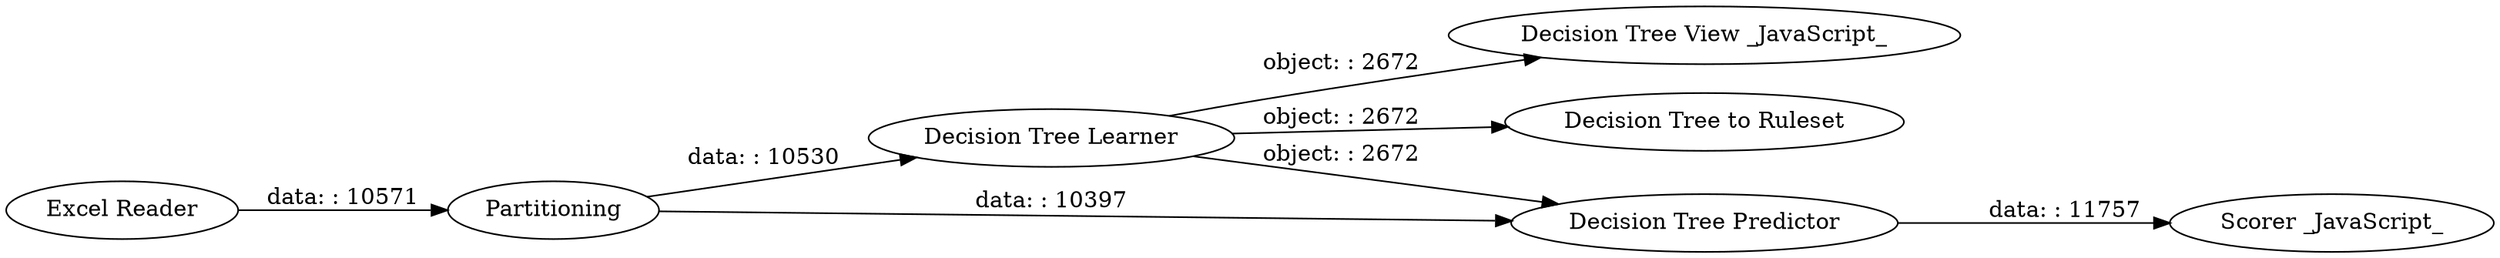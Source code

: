 digraph {
	"-4858364457202672383_3" [label="Decision Tree Learner"]
	"-4858364457202672383_7" [label="Scorer _JavaScript_"]
	"-4858364457202672383_4" [label="Decision Tree Predictor"]
	"-4858364457202672383_6" [label="Decision Tree View _JavaScript_"]
	"-4858364457202672383_1" [label="Excel Reader"]
	"-4858364457202672383_5" [label="Decision Tree to Ruleset"]
	"-4858364457202672383_2" [label=Partitioning]
	"-4858364457202672383_3" -> "-4858364457202672383_5" [label="object: : 2672"]
	"-4858364457202672383_2" -> "-4858364457202672383_4" [label="data: : 10397"]
	"-4858364457202672383_3" -> "-4858364457202672383_4" [label="object: : 2672"]
	"-4858364457202672383_1" -> "-4858364457202672383_2" [label="data: : 10571"]
	"-4858364457202672383_2" -> "-4858364457202672383_3" [label="data: : 10530"]
	"-4858364457202672383_4" -> "-4858364457202672383_7" [label="data: : 11757"]
	"-4858364457202672383_3" -> "-4858364457202672383_6" [label="object: : 2672"]
	rankdir=LR
}
